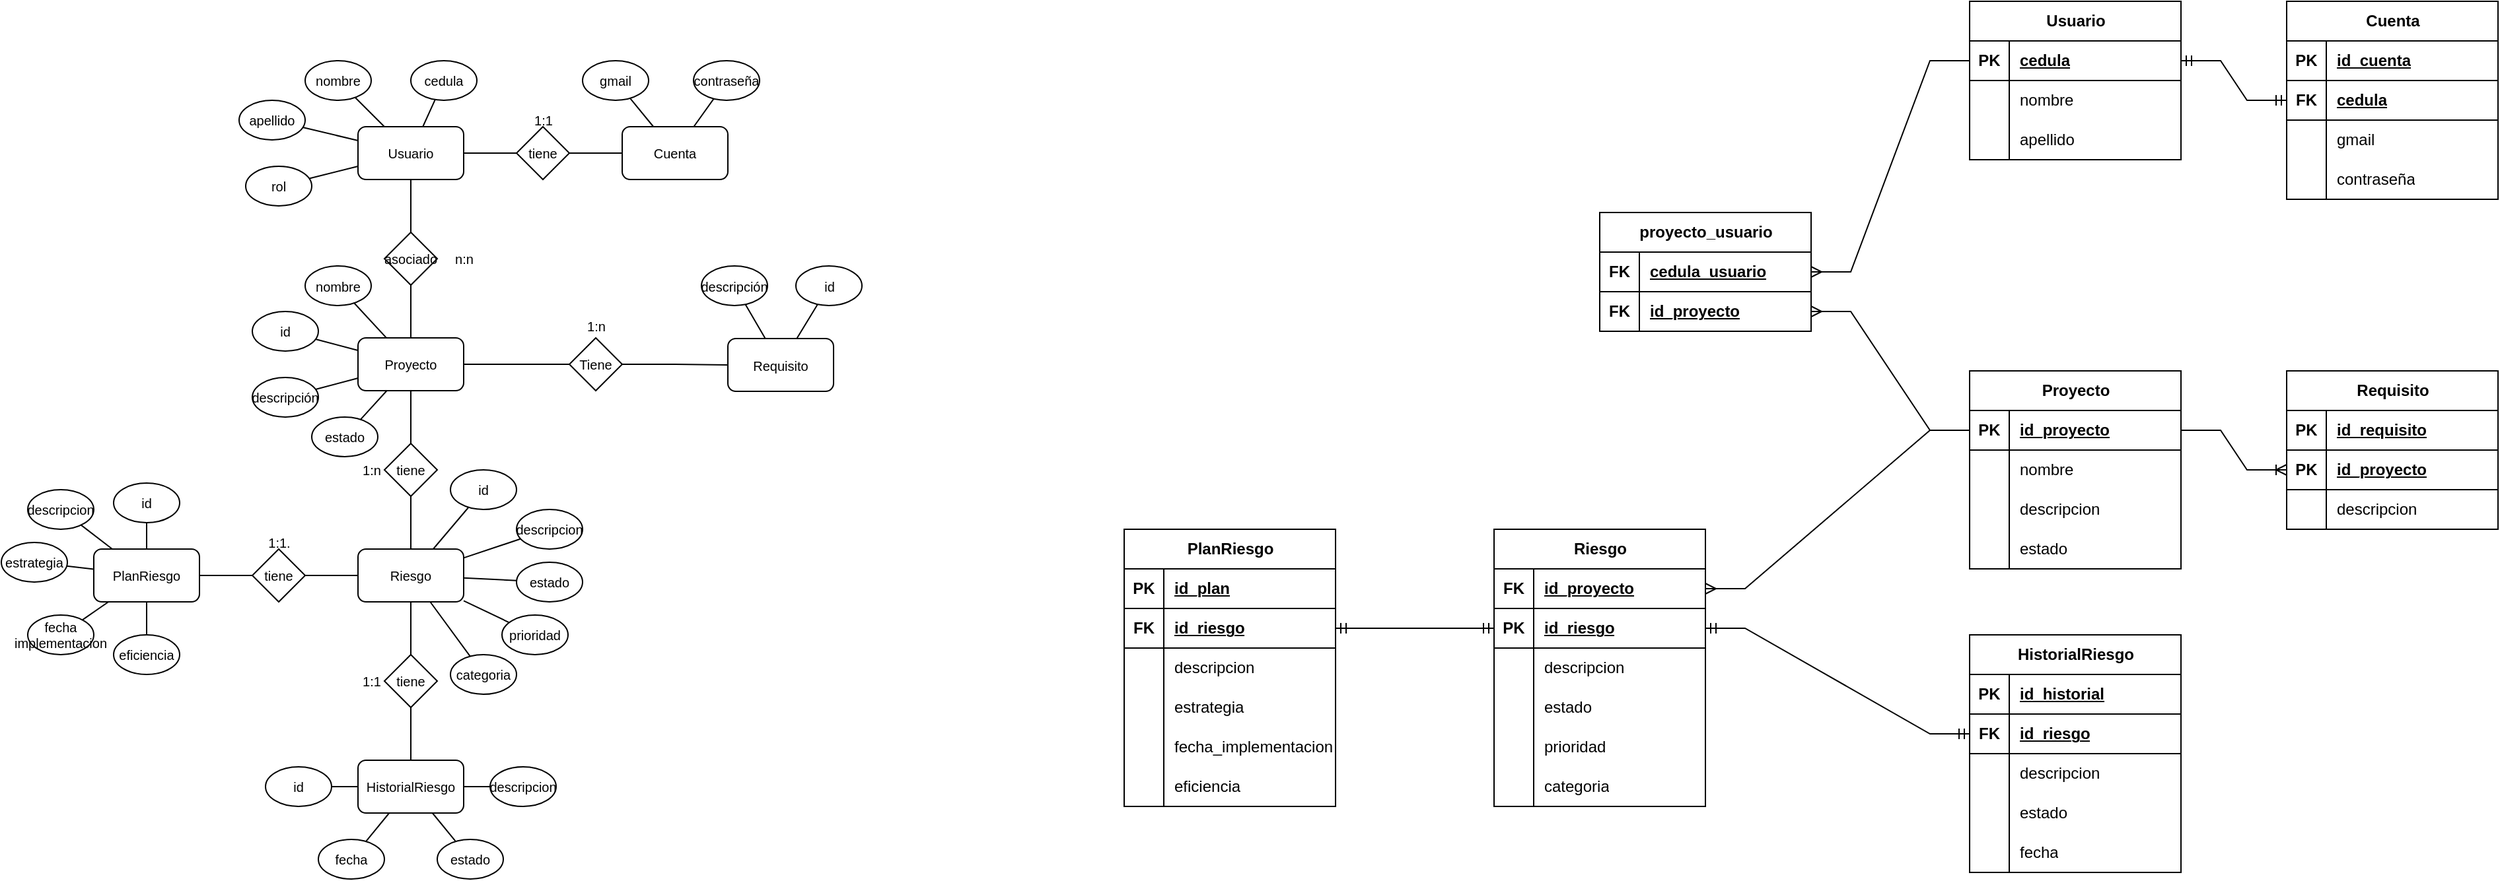 <mxfile version="27.2.0">
  <diagram name="Página-1" id="5TsEcFWZ8g4nEr2k1d9O">
    <mxGraphModel grid="1" page="1" gridSize="10" guides="1" tooltips="1" connect="1" arrows="1" fold="1" pageScale="1" pageWidth="1169" pageHeight="827" math="0" shadow="0">
      <root>
        <mxCell id="0" />
        <mxCell id="1" parent="0" />
        <mxCell id="6-Q5m6dXEcSu-ddnl3AY-17" style="edgeStyle=orthogonalEdgeStyle;rounded=0;orthogonalLoop=1;jettySize=auto;html=1;fontSize=10;endArrow=none;startFill=0;" edge="1" parent="1" source="6-Q5m6dXEcSu-ddnl3AY-1" target="6-Q5m6dXEcSu-ddnl3AY-16">
          <mxGeometry relative="1" as="geometry" />
        </mxCell>
        <mxCell id="bO-nzLQuyfonReFlk6xu-2" style="rounded=0;orthogonalLoop=1;jettySize=auto;html=1;endArrow=none;startFill=0;fontSize=10;" edge="1" parent="1" source="6-Q5m6dXEcSu-ddnl3AY-1" target="6-Q5m6dXEcSu-ddnl3AY-37">
          <mxGeometry relative="1" as="geometry" />
        </mxCell>
        <mxCell id="bO-nzLQuyfonReFlk6xu-3" style="rounded=0;orthogonalLoop=1;jettySize=auto;html=1;endArrow=none;startFill=0;fontSize=10;" edge="1" parent="1" source="6-Q5m6dXEcSu-ddnl3AY-1" target="6-Q5m6dXEcSu-ddnl3AY-39">
          <mxGeometry relative="1" as="geometry" />
        </mxCell>
        <mxCell id="bO-nzLQuyfonReFlk6xu-4" style="rounded=0;orthogonalLoop=1;jettySize=auto;html=1;endArrow=none;startFill=0;fontSize=10;" edge="1" parent="1" source="6-Q5m6dXEcSu-ddnl3AY-1" target="6-Q5m6dXEcSu-ddnl3AY-38">
          <mxGeometry relative="1" as="geometry" />
        </mxCell>
        <mxCell id="bO-nzLQuyfonReFlk6xu-5" style="rounded=0;orthogonalLoop=1;jettySize=auto;html=1;endArrow=none;startFill=0;fontSize=10;" edge="1" parent="1" source="6-Q5m6dXEcSu-ddnl3AY-1" target="6-Q5m6dXEcSu-ddnl3AY-40">
          <mxGeometry relative="1" as="geometry" />
        </mxCell>
        <mxCell id="bO-nzLQuyfonReFlk6xu-6" style="rounded=0;orthogonalLoop=1;jettySize=auto;html=1;endArrow=none;startFill=0;fontSize=10;" edge="1" parent="1" source="6-Q5m6dXEcSu-ddnl3AY-1" target="UprzVMVuc7IPOBolAGJP-108">
          <mxGeometry relative="1" as="geometry">
            <mxPoint x="400.282" y="162.753" as="targetPoint" />
          </mxGeometry>
        </mxCell>
        <mxCell id="6-Q5m6dXEcSu-ddnl3AY-1" value="Usuario" style="rounded=1;whiteSpace=wrap;html=1;fontSize=10;" vertex="1" parent="1">
          <mxGeometry x="280" y="135" width="80" height="40" as="geometry" />
        </mxCell>
        <mxCell id="6-Q5m6dXEcSu-ddnl3AY-23" value="" style="rounded=0;orthogonalLoop=1;jettySize=auto;html=1;fontSize=10;endArrow=none;startFill=0;edgeStyle=orthogonalEdgeStyle;" edge="1" parent="1" source="6-Q5m6dXEcSu-ddnl3AY-8" target="6-Q5m6dXEcSu-ddnl3AY-19">
          <mxGeometry relative="1" as="geometry" />
        </mxCell>
        <mxCell id="bO-nzLQuyfonReFlk6xu-7" style="rounded=0;orthogonalLoop=1;jettySize=auto;html=1;endArrow=none;startFill=0;fontSize=10;" edge="1" parent="1" source="6-Q5m6dXEcSu-ddnl3AY-8" target="6-Q5m6dXEcSu-ddnl3AY-42">
          <mxGeometry relative="1" as="geometry" />
        </mxCell>
        <mxCell id="bO-nzLQuyfonReFlk6xu-8" style="rounded=0;orthogonalLoop=1;jettySize=auto;html=1;endArrow=none;startFill=0;fontSize=10;" edge="1" parent="1" source="6-Q5m6dXEcSu-ddnl3AY-8" target="6-Q5m6dXEcSu-ddnl3AY-43">
          <mxGeometry relative="1" as="geometry" />
        </mxCell>
        <mxCell id="bO-nzLQuyfonReFlk6xu-9" style="rounded=0;orthogonalLoop=1;jettySize=auto;html=1;endArrow=none;startFill=0;fontSize=10;" edge="1" parent="1" source="6-Q5m6dXEcSu-ddnl3AY-8" target="6-Q5m6dXEcSu-ddnl3AY-45">
          <mxGeometry relative="1" as="geometry" />
        </mxCell>
        <mxCell id="bO-nzLQuyfonReFlk6xu-10" style="rounded=0;orthogonalLoop=1;jettySize=auto;html=1;endArrow=none;startFill=0;fontSize=10;" edge="1" parent="1" source="6-Q5m6dXEcSu-ddnl3AY-8" target="6-Q5m6dXEcSu-ddnl3AY-44">
          <mxGeometry relative="1" as="geometry" />
        </mxCell>
        <mxCell id="UprzVMVuc7IPOBolAGJP-90" style="edgeStyle=orthogonalEdgeStyle;rounded=0;orthogonalLoop=1;jettySize=auto;html=1;endArrow=none;startFill=0;fontSize=10;" edge="1" parent="1" source="6-Q5m6dXEcSu-ddnl3AY-8" target="UprzVMVuc7IPOBolAGJP-68">
          <mxGeometry relative="1" as="geometry" />
        </mxCell>
        <mxCell id="6-Q5m6dXEcSu-ddnl3AY-8" value="Proyecto" style="rounded=1;whiteSpace=wrap;html=1;fontSize=10;" vertex="1" parent="1">
          <mxGeometry x="280" y="295" width="80" height="40" as="geometry" />
        </mxCell>
        <mxCell id="MPB-fDKl9nhUMYI1UaOo-155" style="rounded=0;orthogonalLoop=1;jettySize=auto;html=1;endArrow=none;endFill=0;" edge="1" parent="1" source="6-Q5m6dXEcSu-ddnl3AY-9" target="MPB-fDKl9nhUMYI1UaOo-148">
          <mxGeometry relative="1" as="geometry" />
        </mxCell>
        <mxCell id="MPB-fDKl9nhUMYI1UaOo-156" style="rounded=0;orthogonalLoop=1;jettySize=auto;html=1;endArrow=none;endFill=0;" edge="1" parent="1" source="6-Q5m6dXEcSu-ddnl3AY-9" target="MPB-fDKl9nhUMYI1UaOo-149">
          <mxGeometry relative="1" as="geometry" />
        </mxCell>
        <mxCell id="MPB-fDKl9nhUMYI1UaOo-157" style="rounded=0;orthogonalLoop=1;jettySize=auto;html=1;endArrow=none;endFill=0;" edge="1" parent="1" source="6-Q5m6dXEcSu-ddnl3AY-9" target="MPB-fDKl9nhUMYI1UaOo-150">
          <mxGeometry relative="1" as="geometry" />
        </mxCell>
        <mxCell id="MPB-fDKl9nhUMYI1UaOo-158" style="rounded=0;orthogonalLoop=1;jettySize=auto;html=1;endArrow=none;endFill=0;" edge="1" parent="1" source="6-Q5m6dXEcSu-ddnl3AY-9" target="MPB-fDKl9nhUMYI1UaOo-152">
          <mxGeometry relative="1" as="geometry" />
        </mxCell>
        <mxCell id="MPB-fDKl9nhUMYI1UaOo-159" style="rounded=0;orthogonalLoop=1;jettySize=auto;html=1;endArrow=none;endFill=0;" edge="1" parent="1" source="6-Q5m6dXEcSu-ddnl3AY-9" target="MPB-fDKl9nhUMYI1UaOo-151">
          <mxGeometry relative="1" as="geometry" />
        </mxCell>
        <mxCell id="6-Q5m6dXEcSu-ddnl3AY-9" value="PlanRiesgo" style="rounded=1;whiteSpace=wrap;html=1;fontSize=10;" vertex="1" parent="1">
          <mxGeometry x="80" y="455" width="80" height="40" as="geometry" />
        </mxCell>
        <mxCell id="6-Q5m6dXEcSu-ddnl3AY-28" value="" style="edgeStyle=orthogonalEdgeStyle;rounded=0;orthogonalLoop=1;jettySize=auto;html=1;fontSize=10;endArrow=none;startFill=0;" edge="1" parent="1" source="6-Q5m6dXEcSu-ddnl3AY-10" target="6-Q5m6dXEcSu-ddnl3AY-27">
          <mxGeometry relative="1" as="geometry" />
        </mxCell>
        <mxCell id="6-Q5m6dXEcSu-ddnl3AY-32" value="" style="edgeStyle=orthogonalEdgeStyle;rounded=0;orthogonalLoop=1;jettySize=auto;html=1;fontSize=10;endArrow=none;startFill=0;" edge="1" parent="1" source="6-Q5m6dXEcSu-ddnl3AY-10" target="6-Q5m6dXEcSu-ddnl3AY-25">
          <mxGeometry relative="1" as="geometry" />
        </mxCell>
        <mxCell id="bO-nzLQuyfonReFlk6xu-14" style="rounded=0;orthogonalLoop=1;jettySize=auto;html=1;endArrow=none;startFill=0;fontSize=10;" edge="1" parent="1" source="6-Q5m6dXEcSu-ddnl3AY-10" target="bO-nzLQuyfonReFlk6xu-13">
          <mxGeometry relative="1" as="geometry" />
        </mxCell>
        <mxCell id="bO-nzLQuyfonReFlk6xu-15" style="rounded=0;orthogonalLoop=1;jettySize=auto;html=1;endArrow=none;startFill=0;fontSize=10;" edge="1" parent="1" source="6-Q5m6dXEcSu-ddnl3AY-10" target="bO-nzLQuyfonReFlk6xu-11">
          <mxGeometry relative="1" as="geometry" />
        </mxCell>
        <mxCell id="bO-nzLQuyfonReFlk6xu-16" style="rounded=0;orthogonalLoop=1;jettySize=auto;html=1;endArrow=none;startFill=0;fontSize=10;" edge="1" parent="1" source="6-Q5m6dXEcSu-ddnl3AY-10" target="bO-nzLQuyfonReFlk6xu-12">
          <mxGeometry relative="1" as="geometry" />
        </mxCell>
        <mxCell id="bO-nzLQuyfonReFlk6xu-32" style="rounded=0;orthogonalLoop=1;jettySize=auto;html=1;endArrow=none;startFill=0;fontSize=10;" edge="1" parent="1" source="6-Q5m6dXEcSu-ddnl3AY-10" target="bO-nzLQuyfonReFlk6xu-31">
          <mxGeometry relative="1" as="geometry" />
        </mxCell>
        <mxCell id="bO-nzLQuyfonReFlk6xu-34" style="rounded=0;orthogonalLoop=1;jettySize=auto;html=1;endArrow=none;startFill=0;fontSize=10;" edge="1" parent="1" source="6-Q5m6dXEcSu-ddnl3AY-10" target="bO-nzLQuyfonReFlk6xu-33">
          <mxGeometry relative="1" as="geometry" />
        </mxCell>
        <mxCell id="6-Q5m6dXEcSu-ddnl3AY-10" value="Riesgo" style="rounded=1;whiteSpace=wrap;html=1;fontSize=10;" vertex="1" parent="1">
          <mxGeometry x="280" y="455" width="80" height="40" as="geometry" />
        </mxCell>
        <mxCell id="bO-nzLQuyfonReFlk6xu-27" style="rounded=0;orthogonalLoop=1;jettySize=auto;html=1;endArrow=none;startFill=0;fontSize=10;" edge="1" parent="1" source="6-Q5m6dXEcSu-ddnl3AY-11" target="bO-nzLQuyfonReFlk6xu-22">
          <mxGeometry relative="1" as="geometry" />
        </mxCell>
        <mxCell id="bO-nzLQuyfonReFlk6xu-28" style="rounded=0;orthogonalLoop=1;jettySize=auto;html=1;endArrow=none;startFill=0;fontSize=10;" edge="1" parent="1" source="6-Q5m6dXEcSu-ddnl3AY-11" target="bO-nzLQuyfonReFlk6xu-23">
          <mxGeometry relative="1" as="geometry" />
        </mxCell>
        <mxCell id="bO-nzLQuyfonReFlk6xu-29" style="rounded=0;orthogonalLoop=1;jettySize=auto;html=1;endArrow=none;startFill=0;fontSize=10;" edge="1" parent="1" source="6-Q5m6dXEcSu-ddnl3AY-11" target="bO-nzLQuyfonReFlk6xu-24">
          <mxGeometry relative="1" as="geometry" />
        </mxCell>
        <mxCell id="bO-nzLQuyfonReFlk6xu-30" style="rounded=0;orthogonalLoop=1;jettySize=auto;html=1;endArrow=none;startFill=0;fontSize=10;" edge="1" parent="1" source="6-Q5m6dXEcSu-ddnl3AY-11" target="bO-nzLQuyfonReFlk6xu-25">
          <mxGeometry relative="1" as="geometry" />
        </mxCell>
        <mxCell id="6-Q5m6dXEcSu-ddnl3AY-11" value="HistorialRiesgo" style="rounded=1;whiteSpace=wrap;html=1;fontSize=10;" vertex="1" parent="1">
          <mxGeometry x="280" y="615" width="80" height="40" as="geometry" />
        </mxCell>
        <mxCell id="6-Q5m6dXEcSu-ddnl3AY-18" style="edgeStyle=orthogonalEdgeStyle;rounded=0;orthogonalLoop=1;jettySize=auto;html=1;fontSize=10;endArrow=none;startFill=0;" edge="1" parent="1" source="6-Q5m6dXEcSu-ddnl3AY-16" target="6-Q5m6dXEcSu-ddnl3AY-8">
          <mxGeometry relative="1" as="geometry" />
        </mxCell>
        <mxCell id="6-Q5m6dXEcSu-ddnl3AY-16" value="asociado" style="rhombus;whiteSpace=wrap;html=1;fontSize=10;" vertex="1" parent="1">
          <mxGeometry x="300" y="215" width="40" height="40" as="geometry" />
        </mxCell>
        <mxCell id="6-Q5m6dXEcSu-ddnl3AY-24" value="" style="rounded=0;orthogonalLoop=1;jettySize=auto;html=1;fontSize=10;endArrow=none;startFill=0;edgeStyle=orthogonalEdgeStyle;" edge="1" parent="1" source="6-Q5m6dXEcSu-ddnl3AY-19" target="6-Q5m6dXEcSu-ddnl3AY-10">
          <mxGeometry relative="1" as="geometry" />
        </mxCell>
        <mxCell id="6-Q5m6dXEcSu-ddnl3AY-19" value="tiene" style="rhombus;whiteSpace=wrap;html=1;fontSize=10;" vertex="1" parent="1">
          <mxGeometry x="300" y="375" width="40" height="40" as="geometry" />
        </mxCell>
        <mxCell id="6-Q5m6dXEcSu-ddnl3AY-33" value="" style="edgeStyle=orthogonalEdgeStyle;rounded=0;orthogonalLoop=1;jettySize=auto;html=1;fontSize=10;endArrow=none;startFill=0;" edge="1" parent="1" source="6-Q5m6dXEcSu-ddnl3AY-25" target="6-Q5m6dXEcSu-ddnl3AY-11">
          <mxGeometry relative="1" as="geometry" />
        </mxCell>
        <mxCell id="6-Q5m6dXEcSu-ddnl3AY-25" value="tiene" style="rhombus;whiteSpace=wrap;html=1;fontSize=10;" vertex="1" parent="1">
          <mxGeometry x="300" y="535" width="40" height="40" as="geometry" />
        </mxCell>
        <mxCell id="6-Q5m6dXEcSu-ddnl3AY-29" value="" style="edgeStyle=orthogonalEdgeStyle;rounded=0;orthogonalLoop=1;jettySize=auto;html=1;fontSize=10;endArrow=none;startFill=0;" edge="1" parent="1" source="6-Q5m6dXEcSu-ddnl3AY-27" target="6-Q5m6dXEcSu-ddnl3AY-9">
          <mxGeometry relative="1" as="geometry" />
        </mxCell>
        <mxCell id="6-Q5m6dXEcSu-ddnl3AY-27" value="tiene" style="rhombus;whiteSpace=wrap;html=1;fontSize=10;" vertex="1" parent="1">
          <mxGeometry x="200" y="455" width="40" height="40" as="geometry" />
        </mxCell>
        <mxCell id="6-Q5m6dXEcSu-ddnl3AY-37" value="cedula" style="ellipse;whiteSpace=wrap;html=1;fontSize=10;" vertex="1" parent="1">
          <mxGeometry x="320" y="85" width="50" height="30" as="geometry" />
        </mxCell>
        <mxCell id="6-Q5m6dXEcSu-ddnl3AY-38" value="nombre" style="ellipse;whiteSpace=wrap;html=1;fontSize=10;" vertex="1" parent="1">
          <mxGeometry x="240" y="85" width="50" height="30" as="geometry" />
        </mxCell>
        <mxCell id="6-Q5m6dXEcSu-ddnl3AY-39" value="apellido" style="ellipse;whiteSpace=wrap;html=1;fontSize=10;" vertex="1" parent="1">
          <mxGeometry x="190" y="115" width="50" height="30" as="geometry" />
        </mxCell>
        <mxCell id="6-Q5m6dXEcSu-ddnl3AY-40" value="rol" style="ellipse;whiteSpace=wrap;html=1;fontSize=10;" vertex="1" parent="1">
          <mxGeometry x="195" y="165" width="50" height="30" as="geometry" />
        </mxCell>
        <mxCell id="6-Q5m6dXEcSu-ddnl3AY-42" value="id" style="ellipse;whiteSpace=wrap;html=1;fontSize=10;" vertex="1" parent="1">
          <mxGeometry x="200" y="275" width="50" height="30" as="geometry" />
        </mxCell>
        <mxCell id="6-Q5m6dXEcSu-ddnl3AY-43" value="nombre" style="ellipse;whiteSpace=wrap;html=1;fontSize=10;" vertex="1" parent="1">
          <mxGeometry x="240" y="240.5" width="50" height="30" as="geometry" />
        </mxCell>
        <mxCell id="6-Q5m6dXEcSu-ddnl3AY-44" value="estado" style="ellipse;whiteSpace=wrap;html=1;fontSize=10;" vertex="1" parent="1">
          <mxGeometry x="245" y="355" width="50" height="30" as="geometry" />
        </mxCell>
        <mxCell id="6-Q5m6dXEcSu-ddnl3AY-45" value="descripción" style="ellipse;whiteSpace=wrap;html=1;fontSize=10;" vertex="1" parent="1">
          <mxGeometry x="200" y="325" width="50" height="30" as="geometry" />
        </mxCell>
        <mxCell id="bO-nzLQuyfonReFlk6xu-1" value="n:n" style="text;html=1;align=center;verticalAlign=middle;resizable=0;points=[];autosize=1;strokeColor=none;fillColor=none;fontSize=10;" vertex="1" parent="1">
          <mxGeometry x="340" y="220" width="40" height="30" as="geometry" />
        </mxCell>
        <mxCell id="bO-nzLQuyfonReFlk6xu-11" value="descripcion" style="ellipse;whiteSpace=wrap;html=1;fontSize=10;" vertex="1" parent="1">
          <mxGeometry x="400" y="425" width="50" height="30" as="geometry" />
        </mxCell>
        <mxCell id="bO-nzLQuyfonReFlk6xu-12" value="id" style="ellipse;whiteSpace=wrap;html=1;fontSize=10;" vertex="1" parent="1">
          <mxGeometry x="350" y="395" width="50" height="30" as="geometry" />
        </mxCell>
        <mxCell id="bO-nzLQuyfonReFlk6xu-13" value="estado" style="ellipse;whiteSpace=wrap;html=1;fontSize=10;" vertex="1" parent="1">
          <mxGeometry x="400" y="465" width="50" height="30" as="geometry" />
        </mxCell>
        <mxCell id="bO-nzLQuyfonReFlk6xu-22" value="descripcion" style="ellipse;whiteSpace=wrap;html=1;fontSize=10;" vertex="1" parent="1">
          <mxGeometry x="380" y="620" width="50" height="30" as="geometry" />
        </mxCell>
        <mxCell id="bO-nzLQuyfonReFlk6xu-23" value="id" style="ellipse;whiteSpace=wrap;html=1;fontSize=10;" vertex="1" parent="1">
          <mxGeometry x="210" y="620" width="50" height="30" as="geometry" />
        </mxCell>
        <mxCell id="bO-nzLQuyfonReFlk6xu-24" value="fecha" style="ellipse;whiteSpace=wrap;html=1;fontSize=10;" vertex="1" parent="1">
          <mxGeometry x="250" y="675" width="50" height="30" as="geometry" />
        </mxCell>
        <mxCell id="bO-nzLQuyfonReFlk6xu-25" value="estado" style="ellipse;whiteSpace=wrap;html=1;fontSize=10;" vertex="1" parent="1">
          <mxGeometry x="340" y="675" width="50" height="30" as="geometry" />
        </mxCell>
        <mxCell id="bO-nzLQuyfonReFlk6xu-31" value="prioridad" style="ellipse;whiteSpace=wrap;html=1;fontSize=10;" vertex="1" parent="1">
          <mxGeometry x="389" y="505" width="50" height="30" as="geometry" />
        </mxCell>
        <mxCell id="bO-nzLQuyfonReFlk6xu-33" value="categoria" style="ellipse;whiteSpace=wrap;html=1;fontSize=10;" vertex="1" parent="1">
          <mxGeometry x="350" y="535" width="50" height="30" as="geometry" />
        </mxCell>
        <mxCell id="UprzVMVuc7IPOBolAGJP-67" style="edgeStyle=orthogonalEdgeStyle;rounded=0;orthogonalLoop=1;jettySize=auto;html=1;exitX=1;exitY=0.5;exitDx=0;exitDy=0;endArrow=none;startFill=0;fontSize=10;" edge="1" parent="1" source="UprzVMVuc7IPOBolAGJP-68" target="UprzVMVuc7IPOBolAGJP-93">
          <mxGeometry relative="1" as="geometry">
            <mxPoint x="670" y="315" as="targetPoint" />
          </mxGeometry>
        </mxCell>
        <mxCell id="UprzVMVuc7IPOBolAGJP-68" value="Tiene" style="rhombus;whiteSpace=wrap;html=1;fontSize=10;" vertex="1" parent="1">
          <mxGeometry x="440" y="295" width="40" height="40" as="geometry" />
        </mxCell>
        <mxCell id="UprzVMVuc7IPOBolAGJP-77" value="1:n" style="text;html=1;align=center;verticalAlign=middle;resizable=0;points=[];autosize=1;strokeColor=none;fillColor=none;fontSize=10;" vertex="1" parent="1">
          <mxGeometry x="440" y="270.5" width="40" height="30" as="geometry" />
        </mxCell>
        <mxCell id="UprzVMVuc7IPOBolAGJP-91" value="descripción" style="ellipse;whiteSpace=wrap;html=1;fontSize=10;" vertex="1" parent="1">
          <mxGeometry x="540" y="240.5" width="50" height="30" as="geometry" />
        </mxCell>
        <mxCell id="UprzVMVuc7IPOBolAGJP-92" value="id" style="ellipse;whiteSpace=wrap;html=1;fontSize=10;" vertex="1" parent="1">
          <mxGeometry x="611.5" y="240.5" width="50" height="30" as="geometry" />
        </mxCell>
        <mxCell id="UprzVMVuc7IPOBolAGJP-95" value="" style="rounded=0;orthogonalLoop=1;jettySize=auto;html=1;endArrow=none;startFill=0;fontSize=10;" edge="1" parent="1" source="UprzVMVuc7IPOBolAGJP-93" target="UprzVMVuc7IPOBolAGJP-92">
          <mxGeometry relative="1" as="geometry" />
        </mxCell>
        <mxCell id="UprzVMVuc7IPOBolAGJP-97" style="rounded=0;orthogonalLoop=1;jettySize=auto;html=1;endArrow=none;startFill=0;fontSize=10;" edge="1" parent="1" source="UprzVMVuc7IPOBolAGJP-93" target="UprzVMVuc7IPOBolAGJP-91">
          <mxGeometry relative="1" as="geometry" />
        </mxCell>
        <mxCell id="UprzVMVuc7IPOBolAGJP-93" value="Requisito" style="rounded=1;whiteSpace=wrap;html=1;fontSize=10;" vertex="1" parent="1">
          <mxGeometry x="560" y="295.5" width="80" height="40" as="geometry" />
        </mxCell>
        <mxCell id="UprzVMVuc7IPOBolAGJP-107" value="Cuenta" style="rounded=1;whiteSpace=wrap;html=1;fontSize=10;" vertex="1" parent="1">
          <mxGeometry x="480" y="135" width="80" height="40" as="geometry" />
        </mxCell>
        <mxCell id="UprzVMVuc7IPOBolAGJP-108" value="tiene" style="rhombus;whiteSpace=wrap;html=1;fontSize=10;" vertex="1" parent="1">
          <mxGeometry x="400" y="135" width="40" height="40" as="geometry" />
        </mxCell>
        <mxCell id="UprzVMVuc7IPOBolAGJP-109" style="rounded=0;orthogonalLoop=1;jettySize=auto;html=1;endArrow=none;startFill=0;fontSize=10;" edge="1" parent="1" source="UprzVMVuc7IPOBolAGJP-108" target="UprzVMVuc7IPOBolAGJP-107">
          <mxGeometry relative="1" as="geometry">
            <mxPoint x="420" y="165" as="sourcePoint" />
            <mxPoint x="460" y="165" as="targetPoint" />
          </mxGeometry>
        </mxCell>
        <mxCell id="UprzVMVuc7IPOBolAGJP-111" value="gmail" style="ellipse;whiteSpace=wrap;html=1;fontSize=10;" vertex="1" parent="1">
          <mxGeometry x="450" y="85" width="50" height="30" as="geometry" />
        </mxCell>
        <mxCell id="UprzVMVuc7IPOBolAGJP-112" value="contraseña" style="ellipse;whiteSpace=wrap;html=1;fontSize=10;" vertex="1" parent="1">
          <mxGeometry x="534" y="85" width="50" height="30" as="geometry" />
        </mxCell>
        <mxCell id="UprzVMVuc7IPOBolAGJP-113" style="rounded=0;orthogonalLoop=1;jettySize=auto;html=1;endArrow=none;startFill=0;fontSize=10;" edge="1" parent="1" source="UprzVMVuc7IPOBolAGJP-111" target="UprzVMVuc7IPOBolAGJP-107">
          <mxGeometry relative="1" as="geometry">
            <mxPoint x="440" y="145" as="sourcePoint" />
            <mxPoint x="480" y="145" as="targetPoint" />
          </mxGeometry>
        </mxCell>
        <mxCell id="UprzVMVuc7IPOBolAGJP-114" style="rounded=0;orthogonalLoop=1;jettySize=auto;html=1;endArrow=none;startFill=0;fontSize=10;" edge="1" parent="1" source="UprzVMVuc7IPOBolAGJP-112" target="UprzVMVuc7IPOBolAGJP-107">
          <mxGeometry relative="1" as="geometry">
            <mxPoint x="500" y="155" as="sourcePoint" />
            <mxPoint x="518" y="177" as="targetPoint" />
          </mxGeometry>
        </mxCell>
        <mxCell id="UprzVMVuc7IPOBolAGJP-116" value="1:1" style="text;html=1;align=center;verticalAlign=middle;resizable=0;points=[];autosize=1;strokeColor=none;fillColor=none;fontSize=10;" vertex="1" parent="1">
          <mxGeometry x="400" y="115" width="40" height="30" as="geometry" />
        </mxCell>
        <mxCell id="UprzVMVuc7IPOBolAGJP-117" value="1:n" style="text;html=1;align=center;verticalAlign=middle;resizable=0;points=[];autosize=1;strokeColor=none;fillColor=none;fontSize=10;" vertex="1" parent="1">
          <mxGeometry x="270" y="380" width="40" height="30" as="geometry" />
        </mxCell>
        <mxCell id="UprzVMVuc7IPOBolAGJP-118" value="1:1." style="text;html=1;align=center;verticalAlign=middle;resizable=0;points=[];autosize=1;strokeColor=none;fillColor=none;fontSize=10;" vertex="1" parent="1">
          <mxGeometry x="200" y="435" width="40" height="30" as="geometry" />
        </mxCell>
        <mxCell id="UprzVMVuc7IPOBolAGJP-120" value="1:1" style="text;html=1;align=center;verticalAlign=middle;resizable=0;points=[];autosize=1;strokeColor=none;fillColor=none;fontSize=10;" vertex="1" parent="1">
          <mxGeometry x="270" y="540" width="40" height="30" as="geometry" />
        </mxCell>
        <mxCell id="iw_2Tvpvx7eZhHEt1MOi-2" value="Usuario" style="shape=table;startSize=30;container=1;collapsible=1;childLayout=tableLayout;fixedRows=1;rowLines=0;fontStyle=1;align=center;resizeLast=1;html=1;" vertex="1" parent="1">
          <mxGeometry x="1500" y="40" width="160" height="120" as="geometry" />
        </mxCell>
        <mxCell id="iw_2Tvpvx7eZhHEt1MOi-3" value="" style="shape=tableRow;horizontal=0;startSize=0;swimlaneHead=0;swimlaneBody=0;fillColor=none;collapsible=0;dropTarget=0;points=[[0,0.5],[1,0.5]];portConstraint=eastwest;top=0;left=0;right=0;bottom=1;" vertex="1" parent="iw_2Tvpvx7eZhHEt1MOi-2">
          <mxGeometry y="30" width="160" height="30" as="geometry" />
        </mxCell>
        <mxCell id="iw_2Tvpvx7eZhHEt1MOi-4" value="PK" style="shape=partialRectangle;connectable=0;fillColor=none;top=0;left=0;bottom=0;right=0;fontStyle=1;overflow=hidden;whiteSpace=wrap;html=1;" vertex="1" parent="iw_2Tvpvx7eZhHEt1MOi-3">
          <mxGeometry width="30" height="30" as="geometry">
            <mxRectangle width="30" height="30" as="alternateBounds" />
          </mxGeometry>
        </mxCell>
        <mxCell id="iw_2Tvpvx7eZhHEt1MOi-5" value="cedula" style="shape=partialRectangle;connectable=0;fillColor=none;top=0;left=0;bottom=0;right=0;align=left;spacingLeft=6;fontStyle=5;overflow=hidden;whiteSpace=wrap;html=1;" vertex="1" parent="iw_2Tvpvx7eZhHEt1MOi-3">
          <mxGeometry x="30" width="130" height="30" as="geometry">
            <mxRectangle width="130" height="30" as="alternateBounds" />
          </mxGeometry>
        </mxCell>
        <mxCell id="iw_2Tvpvx7eZhHEt1MOi-6" value="" style="shape=tableRow;horizontal=0;startSize=0;swimlaneHead=0;swimlaneBody=0;fillColor=none;collapsible=0;dropTarget=0;points=[[0,0.5],[1,0.5]];portConstraint=eastwest;top=0;left=0;right=0;bottom=0;" vertex="1" parent="iw_2Tvpvx7eZhHEt1MOi-2">
          <mxGeometry y="60" width="160" height="30" as="geometry" />
        </mxCell>
        <mxCell id="iw_2Tvpvx7eZhHEt1MOi-7" value="" style="shape=partialRectangle;connectable=0;fillColor=none;top=0;left=0;bottom=0;right=0;editable=1;overflow=hidden;whiteSpace=wrap;html=1;" vertex="1" parent="iw_2Tvpvx7eZhHEt1MOi-6">
          <mxGeometry width="30" height="30" as="geometry">
            <mxRectangle width="30" height="30" as="alternateBounds" />
          </mxGeometry>
        </mxCell>
        <mxCell id="iw_2Tvpvx7eZhHEt1MOi-8" value="nombre" style="shape=partialRectangle;connectable=0;fillColor=none;top=0;left=0;bottom=0;right=0;align=left;spacingLeft=6;overflow=hidden;whiteSpace=wrap;html=1;" vertex="1" parent="iw_2Tvpvx7eZhHEt1MOi-6">
          <mxGeometry x="30" width="130" height="30" as="geometry">
            <mxRectangle width="130" height="30" as="alternateBounds" />
          </mxGeometry>
        </mxCell>
        <mxCell id="iw_2Tvpvx7eZhHEt1MOi-9" value="" style="shape=tableRow;horizontal=0;startSize=0;swimlaneHead=0;swimlaneBody=0;fillColor=none;collapsible=0;dropTarget=0;points=[[0,0.5],[1,0.5]];portConstraint=eastwest;top=0;left=0;right=0;bottom=0;" vertex="1" parent="iw_2Tvpvx7eZhHEt1MOi-2">
          <mxGeometry y="90" width="160" height="30" as="geometry" />
        </mxCell>
        <mxCell id="iw_2Tvpvx7eZhHEt1MOi-10" value="" style="shape=partialRectangle;connectable=0;fillColor=none;top=0;left=0;bottom=0;right=0;editable=1;overflow=hidden;whiteSpace=wrap;html=1;" vertex="1" parent="iw_2Tvpvx7eZhHEt1MOi-9">
          <mxGeometry width="30" height="30" as="geometry">
            <mxRectangle width="30" height="30" as="alternateBounds" />
          </mxGeometry>
        </mxCell>
        <mxCell id="iw_2Tvpvx7eZhHEt1MOi-11" value="apellido" style="shape=partialRectangle;connectable=0;fillColor=none;top=0;left=0;bottom=0;right=0;align=left;spacingLeft=6;overflow=hidden;whiteSpace=wrap;html=1;" vertex="1" parent="iw_2Tvpvx7eZhHEt1MOi-9">
          <mxGeometry x="30" width="130" height="30" as="geometry">
            <mxRectangle width="130" height="30" as="alternateBounds" />
          </mxGeometry>
        </mxCell>
        <mxCell id="iw_2Tvpvx7eZhHEt1MOi-15" value="Cuenta" style="shape=table;startSize=30;container=1;collapsible=1;childLayout=tableLayout;fixedRows=1;rowLines=0;fontStyle=1;align=center;resizeLast=1;html=1;" vertex="1" parent="1">
          <mxGeometry x="1740" y="40" width="160" height="150" as="geometry" />
        </mxCell>
        <mxCell id="iw_2Tvpvx7eZhHEt1MOi-42" value="" style="shape=tableRow;horizontal=0;startSize=0;swimlaneHead=0;swimlaneBody=0;fillColor=none;collapsible=0;dropTarget=0;points=[[0,0.5],[1,0.5]];portConstraint=eastwest;top=0;left=0;right=0;bottom=1;" vertex="1" parent="iw_2Tvpvx7eZhHEt1MOi-15">
          <mxGeometry y="30" width="160" height="30" as="geometry" />
        </mxCell>
        <mxCell id="iw_2Tvpvx7eZhHEt1MOi-43" value="PK" style="shape=partialRectangle;connectable=0;fillColor=none;top=0;left=0;bottom=0;right=0;fontStyle=1;overflow=hidden;whiteSpace=wrap;html=1;" vertex="1" parent="iw_2Tvpvx7eZhHEt1MOi-42">
          <mxGeometry width="30" height="30" as="geometry">
            <mxRectangle width="30" height="30" as="alternateBounds" />
          </mxGeometry>
        </mxCell>
        <mxCell id="iw_2Tvpvx7eZhHEt1MOi-44" value="id_cuenta" style="shape=partialRectangle;connectable=0;fillColor=none;top=0;left=0;bottom=0;right=0;align=left;spacingLeft=6;fontStyle=5;overflow=hidden;whiteSpace=wrap;html=1;" vertex="1" parent="iw_2Tvpvx7eZhHEt1MOi-42">
          <mxGeometry x="30" width="130" height="30" as="geometry">
            <mxRectangle width="130" height="30" as="alternateBounds" />
          </mxGeometry>
        </mxCell>
        <mxCell id="iw_2Tvpvx7eZhHEt1MOi-16" value="" style="shape=tableRow;horizontal=0;startSize=0;swimlaneHead=0;swimlaneBody=0;fillColor=none;collapsible=0;dropTarget=0;points=[[0,0.5],[1,0.5]];portConstraint=eastwest;top=0;left=0;right=0;bottom=1;" vertex="1" parent="iw_2Tvpvx7eZhHEt1MOi-15">
          <mxGeometry y="60" width="160" height="30" as="geometry" />
        </mxCell>
        <mxCell id="iw_2Tvpvx7eZhHEt1MOi-17" value="FK" style="shape=partialRectangle;connectable=0;fillColor=none;top=0;left=0;bottom=0;right=0;fontStyle=1;overflow=hidden;whiteSpace=wrap;html=1;" vertex="1" parent="iw_2Tvpvx7eZhHEt1MOi-16">
          <mxGeometry width="30" height="30" as="geometry">
            <mxRectangle width="30" height="30" as="alternateBounds" />
          </mxGeometry>
        </mxCell>
        <mxCell id="iw_2Tvpvx7eZhHEt1MOi-18" value="cedula" style="shape=partialRectangle;connectable=0;fillColor=none;top=0;left=0;bottom=0;right=0;align=left;spacingLeft=6;fontStyle=5;overflow=hidden;whiteSpace=wrap;html=1;" vertex="1" parent="iw_2Tvpvx7eZhHEt1MOi-16">
          <mxGeometry x="30" width="130" height="30" as="geometry">
            <mxRectangle width="130" height="30" as="alternateBounds" />
          </mxGeometry>
        </mxCell>
        <mxCell id="iw_2Tvpvx7eZhHEt1MOi-19" value="" style="shape=tableRow;horizontal=0;startSize=0;swimlaneHead=0;swimlaneBody=0;fillColor=none;collapsible=0;dropTarget=0;points=[[0,0.5],[1,0.5]];portConstraint=eastwest;top=0;left=0;right=0;bottom=0;" vertex="1" parent="iw_2Tvpvx7eZhHEt1MOi-15">
          <mxGeometry y="90" width="160" height="30" as="geometry" />
        </mxCell>
        <mxCell id="iw_2Tvpvx7eZhHEt1MOi-20" value="" style="shape=partialRectangle;connectable=0;fillColor=none;top=0;left=0;bottom=0;right=0;editable=1;overflow=hidden;whiteSpace=wrap;html=1;" vertex="1" parent="iw_2Tvpvx7eZhHEt1MOi-19">
          <mxGeometry width="30" height="30" as="geometry">
            <mxRectangle width="30" height="30" as="alternateBounds" />
          </mxGeometry>
        </mxCell>
        <mxCell id="iw_2Tvpvx7eZhHEt1MOi-21" value="gmail" style="shape=partialRectangle;connectable=0;fillColor=none;top=0;left=0;bottom=0;right=0;align=left;spacingLeft=6;overflow=hidden;whiteSpace=wrap;html=1;" vertex="1" parent="iw_2Tvpvx7eZhHEt1MOi-19">
          <mxGeometry x="30" width="130" height="30" as="geometry">
            <mxRectangle width="130" height="30" as="alternateBounds" />
          </mxGeometry>
        </mxCell>
        <mxCell id="iw_2Tvpvx7eZhHEt1MOi-45" value="" style="shape=tableRow;horizontal=0;startSize=0;swimlaneHead=0;swimlaneBody=0;fillColor=none;collapsible=0;dropTarget=0;points=[[0,0.5],[1,0.5]];portConstraint=eastwest;top=0;left=0;right=0;bottom=0;" vertex="1" parent="iw_2Tvpvx7eZhHEt1MOi-15">
          <mxGeometry y="120" width="160" height="30" as="geometry" />
        </mxCell>
        <mxCell id="iw_2Tvpvx7eZhHEt1MOi-46" value="" style="shape=partialRectangle;connectable=0;fillColor=none;top=0;left=0;bottom=0;right=0;editable=1;overflow=hidden;whiteSpace=wrap;html=1;" vertex="1" parent="iw_2Tvpvx7eZhHEt1MOi-45">
          <mxGeometry width="30" height="30" as="geometry">
            <mxRectangle width="30" height="30" as="alternateBounds" />
          </mxGeometry>
        </mxCell>
        <mxCell id="iw_2Tvpvx7eZhHEt1MOi-47" value="contraseña" style="shape=partialRectangle;connectable=0;fillColor=none;top=0;left=0;bottom=0;right=0;align=left;spacingLeft=6;overflow=hidden;whiteSpace=wrap;html=1;" vertex="1" parent="iw_2Tvpvx7eZhHEt1MOi-45">
          <mxGeometry x="30" width="130" height="30" as="geometry">
            <mxRectangle width="130" height="30" as="alternateBounds" />
          </mxGeometry>
        </mxCell>
        <mxCell id="iw_2Tvpvx7eZhHEt1MOi-48" value="Proyecto" style="shape=table;startSize=30;container=1;collapsible=1;childLayout=tableLayout;fixedRows=1;rowLines=0;fontStyle=1;align=center;resizeLast=1;html=1;" vertex="1" parent="1">
          <mxGeometry x="1500" y="320" width="160" height="150" as="geometry" />
        </mxCell>
        <mxCell id="iw_2Tvpvx7eZhHEt1MOi-49" value="" style="shape=tableRow;horizontal=0;startSize=0;swimlaneHead=0;swimlaneBody=0;fillColor=none;collapsible=0;dropTarget=0;points=[[0,0.5],[1,0.5]];portConstraint=eastwest;top=0;left=0;right=0;bottom=1;" vertex="1" parent="iw_2Tvpvx7eZhHEt1MOi-48">
          <mxGeometry y="30" width="160" height="30" as="geometry" />
        </mxCell>
        <mxCell id="iw_2Tvpvx7eZhHEt1MOi-50" value="PK" style="shape=partialRectangle;connectable=0;fillColor=none;top=0;left=0;bottom=0;right=0;fontStyle=1;overflow=hidden;whiteSpace=wrap;html=1;" vertex="1" parent="iw_2Tvpvx7eZhHEt1MOi-49">
          <mxGeometry width="30" height="30" as="geometry">
            <mxRectangle width="30" height="30" as="alternateBounds" />
          </mxGeometry>
        </mxCell>
        <mxCell id="iw_2Tvpvx7eZhHEt1MOi-51" value="id_proyecto" style="shape=partialRectangle;connectable=0;fillColor=none;top=0;left=0;bottom=0;right=0;align=left;spacingLeft=6;fontStyle=5;overflow=hidden;whiteSpace=wrap;html=1;" vertex="1" parent="iw_2Tvpvx7eZhHEt1MOi-49">
          <mxGeometry x="30" width="130" height="30" as="geometry">
            <mxRectangle width="130" height="30" as="alternateBounds" />
          </mxGeometry>
        </mxCell>
        <mxCell id="iw_2Tvpvx7eZhHEt1MOi-52" value="" style="shape=tableRow;horizontal=0;startSize=0;swimlaneHead=0;swimlaneBody=0;fillColor=none;collapsible=0;dropTarget=0;points=[[0,0.5],[1,0.5]];portConstraint=eastwest;top=0;left=0;right=0;bottom=0;" vertex="1" parent="iw_2Tvpvx7eZhHEt1MOi-48">
          <mxGeometry y="60" width="160" height="30" as="geometry" />
        </mxCell>
        <mxCell id="iw_2Tvpvx7eZhHEt1MOi-53" value="" style="shape=partialRectangle;connectable=0;fillColor=none;top=0;left=0;bottom=0;right=0;editable=1;overflow=hidden;whiteSpace=wrap;html=1;" vertex="1" parent="iw_2Tvpvx7eZhHEt1MOi-52">
          <mxGeometry width="30" height="30" as="geometry">
            <mxRectangle width="30" height="30" as="alternateBounds" />
          </mxGeometry>
        </mxCell>
        <mxCell id="iw_2Tvpvx7eZhHEt1MOi-54" value="nombre" style="shape=partialRectangle;connectable=0;fillColor=none;top=0;left=0;bottom=0;right=0;align=left;spacingLeft=6;overflow=hidden;whiteSpace=wrap;html=1;" vertex="1" parent="iw_2Tvpvx7eZhHEt1MOi-52">
          <mxGeometry x="30" width="130" height="30" as="geometry">
            <mxRectangle width="130" height="30" as="alternateBounds" />
          </mxGeometry>
        </mxCell>
        <mxCell id="iw_2Tvpvx7eZhHEt1MOi-55" value="" style="shape=tableRow;horizontal=0;startSize=0;swimlaneHead=0;swimlaneBody=0;fillColor=none;collapsible=0;dropTarget=0;points=[[0,0.5],[1,0.5]];portConstraint=eastwest;top=0;left=0;right=0;bottom=0;" vertex="1" parent="iw_2Tvpvx7eZhHEt1MOi-48">
          <mxGeometry y="90" width="160" height="30" as="geometry" />
        </mxCell>
        <mxCell id="iw_2Tvpvx7eZhHEt1MOi-56" value="" style="shape=partialRectangle;connectable=0;fillColor=none;top=0;left=0;bottom=0;right=0;editable=1;overflow=hidden;whiteSpace=wrap;html=1;" vertex="1" parent="iw_2Tvpvx7eZhHEt1MOi-55">
          <mxGeometry width="30" height="30" as="geometry">
            <mxRectangle width="30" height="30" as="alternateBounds" />
          </mxGeometry>
        </mxCell>
        <mxCell id="iw_2Tvpvx7eZhHEt1MOi-57" value="descripcion" style="shape=partialRectangle;connectable=0;fillColor=none;top=0;left=0;bottom=0;right=0;align=left;spacingLeft=6;overflow=hidden;whiteSpace=wrap;html=1;" vertex="1" parent="iw_2Tvpvx7eZhHEt1MOi-55">
          <mxGeometry x="30" width="130" height="30" as="geometry">
            <mxRectangle width="130" height="30" as="alternateBounds" />
          </mxGeometry>
        </mxCell>
        <mxCell id="iw_2Tvpvx7eZhHEt1MOi-58" value="" style="shape=tableRow;horizontal=0;startSize=0;swimlaneHead=0;swimlaneBody=0;fillColor=none;collapsible=0;dropTarget=0;points=[[0,0.5],[1,0.5]];portConstraint=eastwest;top=0;left=0;right=0;bottom=0;" vertex="1" parent="iw_2Tvpvx7eZhHEt1MOi-48">
          <mxGeometry y="120" width="160" height="30" as="geometry" />
        </mxCell>
        <mxCell id="iw_2Tvpvx7eZhHEt1MOi-59" value="" style="shape=partialRectangle;connectable=0;fillColor=none;top=0;left=0;bottom=0;right=0;editable=1;overflow=hidden;whiteSpace=wrap;html=1;" vertex="1" parent="iw_2Tvpvx7eZhHEt1MOi-58">
          <mxGeometry width="30" height="30" as="geometry">
            <mxRectangle width="30" height="30" as="alternateBounds" />
          </mxGeometry>
        </mxCell>
        <mxCell id="iw_2Tvpvx7eZhHEt1MOi-60" value="estado" style="shape=partialRectangle;connectable=0;fillColor=none;top=0;left=0;bottom=0;right=0;align=left;spacingLeft=6;overflow=hidden;whiteSpace=wrap;html=1;" vertex="1" parent="iw_2Tvpvx7eZhHEt1MOi-58">
          <mxGeometry x="30" width="130" height="30" as="geometry">
            <mxRectangle width="130" height="30" as="alternateBounds" />
          </mxGeometry>
        </mxCell>
        <mxCell id="MPB-fDKl9nhUMYI1UaOo-1" value="Requisito" style="shape=table;startSize=30;container=1;collapsible=1;childLayout=tableLayout;fixedRows=1;rowLines=0;fontStyle=1;align=center;resizeLast=1;html=1;" vertex="1" parent="1">
          <mxGeometry x="1740" y="320" width="160" height="120" as="geometry" />
        </mxCell>
        <mxCell id="MPB-fDKl9nhUMYI1UaOo-15" value="" style="shape=tableRow;horizontal=0;startSize=0;swimlaneHead=0;swimlaneBody=0;fillColor=none;collapsible=0;dropTarget=0;points=[[0,0.5],[1,0.5]];portConstraint=eastwest;top=0;left=0;right=0;bottom=1;" vertex="1" parent="MPB-fDKl9nhUMYI1UaOo-1">
          <mxGeometry y="30" width="160" height="30" as="geometry" />
        </mxCell>
        <mxCell id="MPB-fDKl9nhUMYI1UaOo-16" value="PK" style="shape=partialRectangle;connectable=0;fillColor=none;top=0;left=0;bottom=0;right=0;fontStyle=1;overflow=hidden;whiteSpace=wrap;html=1;" vertex="1" parent="MPB-fDKl9nhUMYI1UaOo-15">
          <mxGeometry width="30" height="30" as="geometry">
            <mxRectangle width="30" height="30" as="alternateBounds" />
          </mxGeometry>
        </mxCell>
        <mxCell id="MPB-fDKl9nhUMYI1UaOo-17" value="id_requisito" style="shape=partialRectangle;connectable=0;fillColor=none;top=0;left=0;bottom=0;right=0;align=left;spacingLeft=6;fontStyle=5;overflow=hidden;whiteSpace=wrap;html=1;" vertex="1" parent="MPB-fDKl9nhUMYI1UaOo-15">
          <mxGeometry x="30" width="130" height="30" as="geometry">
            <mxRectangle width="130" height="30" as="alternateBounds" />
          </mxGeometry>
        </mxCell>
        <mxCell id="MPB-fDKl9nhUMYI1UaOo-2" value="" style="shape=tableRow;horizontal=0;startSize=0;swimlaneHead=0;swimlaneBody=0;fillColor=none;collapsible=0;dropTarget=0;points=[[0,0.5],[1,0.5]];portConstraint=eastwest;top=0;left=0;right=0;bottom=1;" vertex="1" parent="MPB-fDKl9nhUMYI1UaOo-1">
          <mxGeometry y="60" width="160" height="30" as="geometry" />
        </mxCell>
        <mxCell id="MPB-fDKl9nhUMYI1UaOo-3" value="PK" style="shape=partialRectangle;connectable=0;fillColor=none;top=0;left=0;bottom=0;right=0;fontStyle=1;overflow=hidden;whiteSpace=wrap;html=1;" vertex="1" parent="MPB-fDKl9nhUMYI1UaOo-2">
          <mxGeometry width="30" height="30" as="geometry">
            <mxRectangle width="30" height="30" as="alternateBounds" />
          </mxGeometry>
        </mxCell>
        <mxCell id="MPB-fDKl9nhUMYI1UaOo-4" value="id_proyecto" style="shape=partialRectangle;connectable=0;fillColor=none;top=0;left=0;bottom=0;right=0;align=left;spacingLeft=6;fontStyle=5;overflow=hidden;whiteSpace=wrap;html=1;" vertex="1" parent="MPB-fDKl9nhUMYI1UaOo-2">
          <mxGeometry x="30" width="130" height="30" as="geometry">
            <mxRectangle width="130" height="30" as="alternateBounds" />
          </mxGeometry>
        </mxCell>
        <mxCell id="MPB-fDKl9nhUMYI1UaOo-8" value="" style="shape=tableRow;horizontal=0;startSize=0;swimlaneHead=0;swimlaneBody=0;fillColor=none;collapsible=0;dropTarget=0;points=[[0,0.5],[1,0.5]];portConstraint=eastwest;top=0;left=0;right=0;bottom=0;" vertex="1" parent="MPB-fDKl9nhUMYI1UaOo-1">
          <mxGeometry y="90" width="160" height="30" as="geometry" />
        </mxCell>
        <mxCell id="MPB-fDKl9nhUMYI1UaOo-9" value="" style="shape=partialRectangle;connectable=0;fillColor=none;top=0;left=0;bottom=0;right=0;editable=1;overflow=hidden;whiteSpace=wrap;html=1;" vertex="1" parent="MPB-fDKl9nhUMYI1UaOo-8">
          <mxGeometry width="30" height="30" as="geometry">
            <mxRectangle width="30" height="30" as="alternateBounds" />
          </mxGeometry>
        </mxCell>
        <mxCell id="MPB-fDKl9nhUMYI1UaOo-10" value="descripcion" style="shape=partialRectangle;connectable=0;fillColor=none;top=0;left=0;bottom=0;right=0;align=left;spacingLeft=6;overflow=hidden;whiteSpace=wrap;html=1;" vertex="1" parent="MPB-fDKl9nhUMYI1UaOo-8">
          <mxGeometry x="30" width="130" height="30" as="geometry">
            <mxRectangle width="130" height="30" as="alternateBounds" />
          </mxGeometry>
        </mxCell>
        <mxCell id="MPB-fDKl9nhUMYI1UaOo-27" value="Riesgo" style="shape=table;startSize=30;container=1;collapsible=1;childLayout=tableLayout;fixedRows=1;rowLines=0;fontStyle=1;align=center;resizeLast=1;html=1;" vertex="1" parent="1">
          <mxGeometry x="1140" y="440" width="160" height="210" as="geometry" />
        </mxCell>
        <mxCell id="MPB-fDKl9nhUMYI1UaOo-47" value="" style="shape=tableRow;horizontal=0;startSize=0;swimlaneHead=0;swimlaneBody=0;fillColor=none;collapsible=0;dropTarget=0;points=[[0,0.5],[1,0.5]];portConstraint=eastwest;top=0;left=0;right=0;bottom=1;" vertex="1" parent="MPB-fDKl9nhUMYI1UaOo-27">
          <mxGeometry y="30" width="160" height="30" as="geometry" />
        </mxCell>
        <mxCell id="MPB-fDKl9nhUMYI1UaOo-48" value="FK" style="shape=partialRectangle;connectable=0;fillColor=none;top=0;left=0;bottom=0;right=0;fontStyle=1;overflow=hidden;whiteSpace=wrap;html=1;" vertex="1" parent="MPB-fDKl9nhUMYI1UaOo-47">
          <mxGeometry width="30" height="30" as="geometry">
            <mxRectangle width="30" height="30" as="alternateBounds" />
          </mxGeometry>
        </mxCell>
        <mxCell id="MPB-fDKl9nhUMYI1UaOo-49" value="id_proyecto" style="shape=partialRectangle;connectable=0;fillColor=none;top=0;left=0;bottom=0;right=0;align=left;spacingLeft=6;fontStyle=5;overflow=hidden;whiteSpace=wrap;html=1;" vertex="1" parent="MPB-fDKl9nhUMYI1UaOo-47">
          <mxGeometry x="30" width="130" height="30" as="geometry">
            <mxRectangle width="130" height="30" as="alternateBounds" />
          </mxGeometry>
        </mxCell>
        <mxCell id="MPB-fDKl9nhUMYI1UaOo-44" value="" style="shape=tableRow;horizontal=0;startSize=0;swimlaneHead=0;swimlaneBody=0;fillColor=none;collapsible=0;dropTarget=0;points=[[0,0.5],[1,0.5]];portConstraint=eastwest;top=0;left=0;right=0;bottom=1;" vertex="1" parent="MPB-fDKl9nhUMYI1UaOo-27">
          <mxGeometry y="60" width="160" height="30" as="geometry" />
        </mxCell>
        <mxCell id="MPB-fDKl9nhUMYI1UaOo-45" value="PK" style="shape=partialRectangle;connectable=0;fillColor=none;top=0;left=0;bottom=0;right=0;fontStyle=1;overflow=hidden;whiteSpace=wrap;html=1;" vertex="1" parent="MPB-fDKl9nhUMYI1UaOo-44">
          <mxGeometry width="30" height="30" as="geometry">
            <mxRectangle width="30" height="30" as="alternateBounds" />
          </mxGeometry>
        </mxCell>
        <mxCell id="MPB-fDKl9nhUMYI1UaOo-46" value="id_riesgo" style="shape=partialRectangle;connectable=0;fillColor=none;top=0;left=0;bottom=0;right=0;align=left;spacingLeft=6;fontStyle=5;overflow=hidden;whiteSpace=wrap;html=1;" vertex="1" parent="MPB-fDKl9nhUMYI1UaOo-44">
          <mxGeometry x="30" width="130" height="30" as="geometry">
            <mxRectangle width="130" height="30" as="alternateBounds" />
          </mxGeometry>
        </mxCell>
        <mxCell id="MPB-fDKl9nhUMYI1UaOo-34" value="" style="shape=tableRow;horizontal=0;startSize=0;swimlaneHead=0;swimlaneBody=0;fillColor=none;collapsible=0;dropTarget=0;points=[[0,0.5],[1,0.5]];portConstraint=eastwest;top=0;left=0;right=0;bottom=0;" vertex="1" parent="MPB-fDKl9nhUMYI1UaOo-27">
          <mxGeometry y="90" width="160" height="30" as="geometry" />
        </mxCell>
        <mxCell id="MPB-fDKl9nhUMYI1UaOo-35" value="" style="shape=partialRectangle;connectable=0;fillColor=none;top=0;left=0;bottom=0;right=0;editable=1;overflow=hidden;whiteSpace=wrap;html=1;" vertex="1" parent="MPB-fDKl9nhUMYI1UaOo-34">
          <mxGeometry width="30" height="30" as="geometry">
            <mxRectangle width="30" height="30" as="alternateBounds" />
          </mxGeometry>
        </mxCell>
        <mxCell id="MPB-fDKl9nhUMYI1UaOo-36" value="descripcion" style="shape=partialRectangle;connectable=0;fillColor=none;top=0;left=0;bottom=0;right=0;align=left;spacingLeft=6;overflow=hidden;whiteSpace=wrap;html=1;" vertex="1" parent="MPB-fDKl9nhUMYI1UaOo-34">
          <mxGeometry x="30" width="130" height="30" as="geometry">
            <mxRectangle width="130" height="30" as="alternateBounds" />
          </mxGeometry>
        </mxCell>
        <mxCell id="MPB-fDKl9nhUMYI1UaOo-37" value="" style="shape=tableRow;horizontal=0;startSize=0;swimlaneHead=0;swimlaneBody=0;fillColor=none;collapsible=0;dropTarget=0;points=[[0,0.5],[1,0.5]];portConstraint=eastwest;top=0;left=0;right=0;bottom=0;" vertex="1" parent="MPB-fDKl9nhUMYI1UaOo-27">
          <mxGeometry y="120" width="160" height="30" as="geometry" />
        </mxCell>
        <mxCell id="MPB-fDKl9nhUMYI1UaOo-38" value="" style="shape=partialRectangle;connectable=0;fillColor=none;top=0;left=0;bottom=0;right=0;editable=1;overflow=hidden;whiteSpace=wrap;html=1;" vertex="1" parent="MPB-fDKl9nhUMYI1UaOo-37">
          <mxGeometry width="30" height="30" as="geometry">
            <mxRectangle width="30" height="30" as="alternateBounds" />
          </mxGeometry>
        </mxCell>
        <mxCell id="MPB-fDKl9nhUMYI1UaOo-39" value="estado" style="shape=partialRectangle;connectable=0;fillColor=none;top=0;left=0;bottom=0;right=0;align=left;spacingLeft=6;overflow=hidden;whiteSpace=wrap;html=1;" vertex="1" parent="MPB-fDKl9nhUMYI1UaOo-37">
          <mxGeometry x="30" width="130" height="30" as="geometry">
            <mxRectangle width="130" height="30" as="alternateBounds" />
          </mxGeometry>
        </mxCell>
        <mxCell id="MPB-fDKl9nhUMYI1UaOo-56" value="" style="shape=tableRow;horizontal=0;startSize=0;swimlaneHead=0;swimlaneBody=0;fillColor=none;collapsible=0;dropTarget=0;points=[[0,0.5],[1,0.5]];portConstraint=eastwest;top=0;left=0;right=0;bottom=0;" vertex="1" parent="MPB-fDKl9nhUMYI1UaOo-27">
          <mxGeometry y="150" width="160" height="30" as="geometry" />
        </mxCell>
        <mxCell id="MPB-fDKl9nhUMYI1UaOo-57" value="" style="shape=partialRectangle;connectable=0;fillColor=none;top=0;left=0;bottom=0;right=0;editable=1;overflow=hidden;whiteSpace=wrap;html=1;" vertex="1" parent="MPB-fDKl9nhUMYI1UaOo-56">
          <mxGeometry width="30" height="30" as="geometry">
            <mxRectangle width="30" height="30" as="alternateBounds" />
          </mxGeometry>
        </mxCell>
        <mxCell id="MPB-fDKl9nhUMYI1UaOo-58" value="prioridad" style="shape=partialRectangle;connectable=0;fillColor=none;top=0;left=0;bottom=0;right=0;align=left;spacingLeft=6;overflow=hidden;whiteSpace=wrap;html=1;" vertex="1" parent="MPB-fDKl9nhUMYI1UaOo-56">
          <mxGeometry x="30" width="130" height="30" as="geometry">
            <mxRectangle width="130" height="30" as="alternateBounds" />
          </mxGeometry>
        </mxCell>
        <mxCell id="MPB-fDKl9nhUMYI1UaOo-40" value="" style="shape=tableRow;horizontal=0;startSize=0;swimlaneHead=0;swimlaneBody=0;fillColor=none;collapsible=0;dropTarget=0;points=[[0,0.5],[1,0.5]];portConstraint=eastwest;top=0;left=0;right=0;bottom=0;" vertex="1" parent="MPB-fDKl9nhUMYI1UaOo-27">
          <mxGeometry y="180" width="160" height="30" as="geometry" />
        </mxCell>
        <mxCell id="MPB-fDKl9nhUMYI1UaOo-41" value="" style="shape=partialRectangle;connectable=0;fillColor=none;top=0;left=0;bottom=0;right=0;editable=1;overflow=hidden;whiteSpace=wrap;html=1;" vertex="1" parent="MPB-fDKl9nhUMYI1UaOo-40">
          <mxGeometry width="30" height="30" as="geometry">
            <mxRectangle width="30" height="30" as="alternateBounds" />
          </mxGeometry>
        </mxCell>
        <mxCell id="MPB-fDKl9nhUMYI1UaOo-42" value="categoria" style="shape=partialRectangle;connectable=0;fillColor=none;top=0;left=0;bottom=0;right=0;align=left;spacingLeft=6;overflow=hidden;whiteSpace=wrap;html=1;" vertex="1" parent="MPB-fDKl9nhUMYI1UaOo-40">
          <mxGeometry x="30" width="130" height="30" as="geometry">
            <mxRectangle width="130" height="30" as="alternateBounds" />
          </mxGeometry>
        </mxCell>
        <mxCell id="JSFlRtAhS6TofPz4Yzor-1" value="" style="edgeStyle=entityRelationEdgeStyle;fontSize=12;html=1;endArrow=ERmandOne;startArrow=ERmandOne;rounded=0;" edge="1" parent="1" source="iw_2Tvpvx7eZhHEt1MOi-3" target="iw_2Tvpvx7eZhHEt1MOi-16">
          <mxGeometry width="100" height="100" relative="1" as="geometry">
            <mxPoint x="1330" y="70" as="sourcePoint" />
            <mxPoint x="1460" y="27" as="targetPoint" />
          </mxGeometry>
        </mxCell>
        <mxCell id="MPB-fDKl9nhUMYI1UaOo-72" value="proyecto_usuario" style="shape=table;startSize=30;container=1;collapsible=1;childLayout=tableLayout;fixedRows=1;rowLines=0;fontStyle=1;align=center;resizeLast=1;html=1;" vertex="1" parent="1">
          <mxGeometry x="1220" y="200" width="160" height="90" as="geometry" />
        </mxCell>
        <mxCell id="MPB-fDKl9nhUMYI1UaOo-73" value="" style="shape=tableRow;horizontal=0;startSize=0;swimlaneHead=0;swimlaneBody=0;fillColor=none;collapsible=0;dropTarget=0;points=[[0,0.5],[1,0.5]];portConstraint=eastwest;top=0;left=0;right=0;bottom=1;" vertex="1" parent="MPB-fDKl9nhUMYI1UaOo-72">
          <mxGeometry y="30" width="160" height="30" as="geometry" />
        </mxCell>
        <mxCell id="MPB-fDKl9nhUMYI1UaOo-74" value="FK" style="shape=partialRectangle;connectable=0;fillColor=none;top=0;left=0;bottom=0;right=0;fontStyle=1;overflow=hidden;whiteSpace=wrap;html=1;" vertex="1" parent="MPB-fDKl9nhUMYI1UaOo-73">
          <mxGeometry width="30" height="30" as="geometry">
            <mxRectangle width="30" height="30" as="alternateBounds" />
          </mxGeometry>
        </mxCell>
        <mxCell id="MPB-fDKl9nhUMYI1UaOo-75" value="cedula_usuario" style="shape=partialRectangle;connectable=0;fillColor=none;top=0;left=0;bottom=0;right=0;align=left;spacingLeft=6;fontStyle=5;overflow=hidden;whiteSpace=wrap;html=1;" vertex="1" parent="MPB-fDKl9nhUMYI1UaOo-73">
          <mxGeometry x="30" width="130" height="30" as="geometry">
            <mxRectangle width="130" height="30" as="alternateBounds" />
          </mxGeometry>
        </mxCell>
        <mxCell id="MPB-fDKl9nhUMYI1UaOo-86" value="" style="shape=tableRow;horizontal=0;startSize=0;swimlaneHead=0;swimlaneBody=0;fillColor=none;collapsible=0;dropTarget=0;points=[[0,0.5],[1,0.5]];portConstraint=eastwest;top=0;left=0;right=0;bottom=1;" vertex="1" parent="MPB-fDKl9nhUMYI1UaOo-72">
          <mxGeometry y="60" width="160" height="30" as="geometry" />
        </mxCell>
        <mxCell id="MPB-fDKl9nhUMYI1UaOo-87" value="FK" style="shape=partialRectangle;connectable=0;fillColor=none;top=0;left=0;bottom=0;right=0;fontStyle=1;overflow=hidden;whiteSpace=wrap;html=1;" vertex="1" parent="MPB-fDKl9nhUMYI1UaOo-86">
          <mxGeometry width="30" height="30" as="geometry">
            <mxRectangle width="30" height="30" as="alternateBounds" />
          </mxGeometry>
        </mxCell>
        <mxCell id="MPB-fDKl9nhUMYI1UaOo-88" value="id_proyecto" style="shape=partialRectangle;connectable=0;fillColor=none;top=0;left=0;bottom=0;right=0;align=left;spacingLeft=6;fontStyle=5;overflow=hidden;whiteSpace=wrap;html=1;" vertex="1" parent="MPB-fDKl9nhUMYI1UaOo-86">
          <mxGeometry x="30" width="130" height="30" as="geometry">
            <mxRectangle width="130" height="30" as="alternateBounds" />
          </mxGeometry>
        </mxCell>
        <mxCell id="MPB-fDKl9nhUMYI1UaOo-101" value="" style="edgeStyle=entityRelationEdgeStyle;fontSize=12;html=1;endArrow=ERmany;rounded=0;" edge="1" parent="1" source="iw_2Tvpvx7eZhHEt1MOi-3" target="MPB-fDKl9nhUMYI1UaOo-73">
          <mxGeometry width="100" height="100" relative="1" as="geometry">
            <mxPoint x="1360" y="280" as="sourcePoint" />
            <mxPoint x="1447" y="339" as="targetPoint" />
            <Array as="points">
              <mxPoint x="1100" y="120" />
              <mxPoint x="1100" y="120" />
            </Array>
          </mxGeometry>
        </mxCell>
        <mxCell id="MPB-fDKl9nhUMYI1UaOo-102" value="" style="edgeStyle=entityRelationEdgeStyle;fontSize=12;html=1;endArrow=ERmany;rounded=0;" edge="1" parent="1" source="iw_2Tvpvx7eZhHEt1MOi-49" target="MPB-fDKl9nhUMYI1UaOo-47">
          <mxGeometry width="100" height="100" relative="1" as="geometry">
            <mxPoint x="1350" y="290" as="sourcePoint" />
            <mxPoint x="1437" y="349" as="targetPoint" />
          </mxGeometry>
        </mxCell>
        <mxCell id="MPB-fDKl9nhUMYI1UaOo-103" value="HistorialRiesgo" style="shape=table;startSize=30;container=1;collapsible=1;childLayout=tableLayout;fixedRows=1;rowLines=0;fontStyle=1;align=center;resizeLast=1;html=1;" vertex="1" parent="1">
          <mxGeometry x="1500" y="520" width="160" height="180" as="geometry" />
        </mxCell>
        <mxCell id="MPB-fDKl9nhUMYI1UaOo-104" value="" style="shape=tableRow;horizontal=0;startSize=0;swimlaneHead=0;swimlaneBody=0;fillColor=none;collapsible=0;dropTarget=0;points=[[0,0.5],[1,0.5]];portConstraint=eastwest;top=0;left=0;right=0;bottom=1;" vertex="1" parent="MPB-fDKl9nhUMYI1UaOo-103">
          <mxGeometry y="30" width="160" height="30" as="geometry" />
        </mxCell>
        <mxCell id="MPB-fDKl9nhUMYI1UaOo-105" value="PK" style="shape=partialRectangle;connectable=0;fillColor=none;top=0;left=0;bottom=0;right=0;fontStyle=1;overflow=hidden;whiteSpace=wrap;html=1;" vertex="1" parent="MPB-fDKl9nhUMYI1UaOo-104">
          <mxGeometry width="30" height="30" as="geometry">
            <mxRectangle width="30" height="30" as="alternateBounds" />
          </mxGeometry>
        </mxCell>
        <mxCell id="MPB-fDKl9nhUMYI1UaOo-106" value="id_historial" style="shape=partialRectangle;connectable=0;fillColor=none;top=0;left=0;bottom=0;right=0;align=left;spacingLeft=6;fontStyle=5;overflow=hidden;whiteSpace=wrap;html=1;" vertex="1" parent="MPB-fDKl9nhUMYI1UaOo-104">
          <mxGeometry x="30" width="130" height="30" as="geometry">
            <mxRectangle width="130" height="30" as="alternateBounds" />
          </mxGeometry>
        </mxCell>
        <mxCell id="MPB-fDKl9nhUMYI1UaOo-107" value="" style="shape=tableRow;horizontal=0;startSize=0;swimlaneHead=0;swimlaneBody=0;fillColor=none;collapsible=0;dropTarget=0;points=[[0,0.5],[1,0.5]];portConstraint=eastwest;top=0;left=0;right=0;bottom=1;" vertex="1" parent="MPB-fDKl9nhUMYI1UaOo-103">
          <mxGeometry y="60" width="160" height="30" as="geometry" />
        </mxCell>
        <mxCell id="MPB-fDKl9nhUMYI1UaOo-108" value="FK" style="shape=partialRectangle;connectable=0;fillColor=none;top=0;left=0;bottom=0;right=0;fontStyle=1;overflow=hidden;whiteSpace=wrap;html=1;" vertex="1" parent="MPB-fDKl9nhUMYI1UaOo-107">
          <mxGeometry width="30" height="30" as="geometry">
            <mxRectangle width="30" height="30" as="alternateBounds" />
          </mxGeometry>
        </mxCell>
        <mxCell id="MPB-fDKl9nhUMYI1UaOo-109" value="id_riesgo" style="shape=partialRectangle;connectable=0;fillColor=none;top=0;left=0;bottom=0;right=0;align=left;spacingLeft=6;fontStyle=5;overflow=hidden;whiteSpace=wrap;html=1;" vertex="1" parent="MPB-fDKl9nhUMYI1UaOo-107">
          <mxGeometry x="30" width="130" height="30" as="geometry">
            <mxRectangle width="130" height="30" as="alternateBounds" />
          </mxGeometry>
        </mxCell>
        <mxCell id="MPB-fDKl9nhUMYI1UaOo-110" value="" style="shape=tableRow;horizontal=0;startSize=0;swimlaneHead=0;swimlaneBody=0;fillColor=none;collapsible=0;dropTarget=0;points=[[0,0.5],[1,0.5]];portConstraint=eastwest;top=0;left=0;right=0;bottom=0;" vertex="1" parent="MPB-fDKl9nhUMYI1UaOo-103">
          <mxGeometry y="90" width="160" height="30" as="geometry" />
        </mxCell>
        <mxCell id="MPB-fDKl9nhUMYI1UaOo-111" value="" style="shape=partialRectangle;connectable=0;fillColor=none;top=0;left=0;bottom=0;right=0;editable=1;overflow=hidden;whiteSpace=wrap;html=1;" vertex="1" parent="MPB-fDKl9nhUMYI1UaOo-110">
          <mxGeometry width="30" height="30" as="geometry">
            <mxRectangle width="30" height="30" as="alternateBounds" />
          </mxGeometry>
        </mxCell>
        <mxCell id="MPB-fDKl9nhUMYI1UaOo-112" value="descripcion" style="shape=partialRectangle;connectable=0;fillColor=none;top=0;left=0;bottom=0;right=0;align=left;spacingLeft=6;overflow=hidden;whiteSpace=wrap;html=1;" vertex="1" parent="MPB-fDKl9nhUMYI1UaOo-110">
          <mxGeometry x="30" width="130" height="30" as="geometry">
            <mxRectangle width="130" height="30" as="alternateBounds" />
          </mxGeometry>
        </mxCell>
        <mxCell id="MPB-fDKl9nhUMYI1UaOo-113" value="" style="shape=tableRow;horizontal=0;startSize=0;swimlaneHead=0;swimlaneBody=0;fillColor=none;collapsible=0;dropTarget=0;points=[[0,0.5],[1,0.5]];portConstraint=eastwest;top=0;left=0;right=0;bottom=0;" vertex="1" parent="MPB-fDKl9nhUMYI1UaOo-103">
          <mxGeometry y="120" width="160" height="30" as="geometry" />
        </mxCell>
        <mxCell id="MPB-fDKl9nhUMYI1UaOo-114" value="" style="shape=partialRectangle;connectable=0;fillColor=none;top=0;left=0;bottom=0;right=0;editable=1;overflow=hidden;whiteSpace=wrap;html=1;" vertex="1" parent="MPB-fDKl9nhUMYI1UaOo-113">
          <mxGeometry width="30" height="30" as="geometry">
            <mxRectangle width="30" height="30" as="alternateBounds" />
          </mxGeometry>
        </mxCell>
        <mxCell id="MPB-fDKl9nhUMYI1UaOo-115" value="estado" style="shape=partialRectangle;connectable=0;fillColor=none;top=0;left=0;bottom=0;right=0;align=left;spacingLeft=6;overflow=hidden;whiteSpace=wrap;html=1;" vertex="1" parent="MPB-fDKl9nhUMYI1UaOo-113">
          <mxGeometry x="30" width="130" height="30" as="geometry">
            <mxRectangle width="130" height="30" as="alternateBounds" />
          </mxGeometry>
        </mxCell>
        <mxCell id="MPB-fDKl9nhUMYI1UaOo-116" value="" style="shape=tableRow;horizontal=0;startSize=0;swimlaneHead=0;swimlaneBody=0;fillColor=none;collapsible=0;dropTarget=0;points=[[0,0.5],[1,0.5]];portConstraint=eastwest;top=0;left=0;right=0;bottom=0;" vertex="1" parent="MPB-fDKl9nhUMYI1UaOo-103">
          <mxGeometry y="150" width="160" height="30" as="geometry" />
        </mxCell>
        <mxCell id="MPB-fDKl9nhUMYI1UaOo-117" value="" style="shape=partialRectangle;connectable=0;fillColor=none;top=0;left=0;bottom=0;right=0;editable=1;overflow=hidden;whiteSpace=wrap;html=1;" vertex="1" parent="MPB-fDKl9nhUMYI1UaOo-116">
          <mxGeometry width="30" height="30" as="geometry">
            <mxRectangle width="30" height="30" as="alternateBounds" />
          </mxGeometry>
        </mxCell>
        <mxCell id="MPB-fDKl9nhUMYI1UaOo-118" value="fecha" style="shape=partialRectangle;connectable=0;fillColor=none;top=0;left=0;bottom=0;right=0;align=left;spacingLeft=6;overflow=hidden;whiteSpace=wrap;html=1;" vertex="1" parent="MPB-fDKl9nhUMYI1UaOo-116">
          <mxGeometry x="30" width="130" height="30" as="geometry">
            <mxRectangle width="130" height="30" as="alternateBounds" />
          </mxGeometry>
        </mxCell>
        <mxCell id="MPB-fDKl9nhUMYI1UaOo-123" value="PlanRiesgo" style="shape=table;startSize=30;container=1;collapsible=1;childLayout=tableLayout;fixedRows=1;rowLines=0;fontStyle=1;align=center;resizeLast=1;html=1;" vertex="1" parent="1">
          <mxGeometry x="860" y="440" width="160" height="210" as="geometry" />
        </mxCell>
        <mxCell id="MPB-fDKl9nhUMYI1UaOo-124" value="" style="shape=tableRow;horizontal=0;startSize=0;swimlaneHead=0;swimlaneBody=0;fillColor=none;collapsible=0;dropTarget=0;points=[[0,0.5],[1,0.5]];portConstraint=eastwest;top=0;left=0;right=0;bottom=1;" vertex="1" parent="MPB-fDKl9nhUMYI1UaOo-123">
          <mxGeometry y="30" width="160" height="30" as="geometry" />
        </mxCell>
        <mxCell id="MPB-fDKl9nhUMYI1UaOo-125" value="PK" style="shape=partialRectangle;connectable=0;fillColor=none;top=0;left=0;bottom=0;right=0;fontStyle=1;overflow=hidden;whiteSpace=wrap;html=1;" vertex="1" parent="MPB-fDKl9nhUMYI1UaOo-124">
          <mxGeometry width="30" height="30" as="geometry">
            <mxRectangle width="30" height="30" as="alternateBounds" />
          </mxGeometry>
        </mxCell>
        <mxCell id="MPB-fDKl9nhUMYI1UaOo-126" value="id_plan" style="shape=partialRectangle;connectable=0;fillColor=none;top=0;left=0;bottom=0;right=0;align=left;spacingLeft=6;fontStyle=5;overflow=hidden;whiteSpace=wrap;html=1;" vertex="1" parent="MPB-fDKl9nhUMYI1UaOo-124">
          <mxGeometry x="30" width="130" height="30" as="geometry">
            <mxRectangle width="130" height="30" as="alternateBounds" />
          </mxGeometry>
        </mxCell>
        <mxCell id="MPB-fDKl9nhUMYI1UaOo-127" value="" style="shape=tableRow;horizontal=0;startSize=0;swimlaneHead=0;swimlaneBody=0;fillColor=none;collapsible=0;dropTarget=0;points=[[0,0.5],[1,0.5]];portConstraint=eastwest;top=0;left=0;right=0;bottom=1;" vertex="1" parent="MPB-fDKl9nhUMYI1UaOo-123">
          <mxGeometry y="60" width="160" height="30" as="geometry" />
        </mxCell>
        <mxCell id="MPB-fDKl9nhUMYI1UaOo-128" value="FK" style="shape=partialRectangle;connectable=0;fillColor=none;top=0;left=0;bottom=0;right=0;fontStyle=1;overflow=hidden;whiteSpace=wrap;html=1;" vertex="1" parent="MPB-fDKl9nhUMYI1UaOo-127">
          <mxGeometry width="30" height="30" as="geometry">
            <mxRectangle width="30" height="30" as="alternateBounds" />
          </mxGeometry>
        </mxCell>
        <mxCell id="MPB-fDKl9nhUMYI1UaOo-129" value="id_riesgo" style="shape=partialRectangle;connectable=0;fillColor=none;top=0;left=0;bottom=0;right=0;align=left;spacingLeft=6;fontStyle=5;overflow=hidden;whiteSpace=wrap;html=1;" vertex="1" parent="MPB-fDKl9nhUMYI1UaOo-127">
          <mxGeometry x="30" width="130" height="30" as="geometry">
            <mxRectangle width="130" height="30" as="alternateBounds" />
          </mxGeometry>
        </mxCell>
        <mxCell id="MPB-fDKl9nhUMYI1UaOo-130" value="" style="shape=tableRow;horizontal=0;startSize=0;swimlaneHead=0;swimlaneBody=0;fillColor=none;collapsible=0;dropTarget=0;points=[[0,0.5],[1,0.5]];portConstraint=eastwest;top=0;left=0;right=0;bottom=0;" vertex="1" parent="MPB-fDKl9nhUMYI1UaOo-123">
          <mxGeometry y="90" width="160" height="30" as="geometry" />
        </mxCell>
        <mxCell id="MPB-fDKl9nhUMYI1UaOo-131" value="" style="shape=partialRectangle;connectable=0;fillColor=none;top=0;left=0;bottom=0;right=0;editable=1;overflow=hidden;whiteSpace=wrap;html=1;" vertex="1" parent="MPB-fDKl9nhUMYI1UaOo-130">
          <mxGeometry width="30" height="30" as="geometry">
            <mxRectangle width="30" height="30" as="alternateBounds" />
          </mxGeometry>
        </mxCell>
        <mxCell id="MPB-fDKl9nhUMYI1UaOo-132" value="descripcion" style="shape=partialRectangle;connectable=0;fillColor=none;top=0;left=0;bottom=0;right=0;align=left;spacingLeft=6;overflow=hidden;whiteSpace=wrap;html=1;" vertex="1" parent="MPB-fDKl9nhUMYI1UaOo-130">
          <mxGeometry x="30" width="130" height="30" as="geometry">
            <mxRectangle width="130" height="30" as="alternateBounds" />
          </mxGeometry>
        </mxCell>
        <mxCell id="MPB-fDKl9nhUMYI1UaOo-133" value="" style="shape=tableRow;horizontal=0;startSize=0;swimlaneHead=0;swimlaneBody=0;fillColor=none;collapsible=0;dropTarget=0;points=[[0,0.5],[1,0.5]];portConstraint=eastwest;top=0;left=0;right=0;bottom=0;" vertex="1" parent="MPB-fDKl9nhUMYI1UaOo-123">
          <mxGeometry y="120" width="160" height="30" as="geometry" />
        </mxCell>
        <mxCell id="MPB-fDKl9nhUMYI1UaOo-134" value="" style="shape=partialRectangle;connectable=0;fillColor=none;top=0;left=0;bottom=0;right=0;editable=1;overflow=hidden;whiteSpace=wrap;html=1;" vertex="1" parent="MPB-fDKl9nhUMYI1UaOo-133">
          <mxGeometry width="30" height="30" as="geometry">
            <mxRectangle width="30" height="30" as="alternateBounds" />
          </mxGeometry>
        </mxCell>
        <mxCell id="MPB-fDKl9nhUMYI1UaOo-135" value="estrategia" style="shape=partialRectangle;connectable=0;fillColor=none;top=0;left=0;bottom=0;right=0;align=left;spacingLeft=6;overflow=hidden;whiteSpace=wrap;html=1;" vertex="1" parent="MPB-fDKl9nhUMYI1UaOo-133">
          <mxGeometry x="30" width="130" height="30" as="geometry">
            <mxRectangle width="130" height="30" as="alternateBounds" />
          </mxGeometry>
        </mxCell>
        <mxCell id="MPB-fDKl9nhUMYI1UaOo-136" value="" style="shape=tableRow;horizontal=0;startSize=0;swimlaneHead=0;swimlaneBody=0;fillColor=none;collapsible=0;dropTarget=0;points=[[0,0.5],[1,0.5]];portConstraint=eastwest;top=0;left=0;right=0;bottom=0;" vertex="1" parent="MPB-fDKl9nhUMYI1UaOo-123">
          <mxGeometry y="150" width="160" height="30" as="geometry" />
        </mxCell>
        <mxCell id="MPB-fDKl9nhUMYI1UaOo-137" value="" style="shape=partialRectangle;connectable=0;fillColor=none;top=0;left=0;bottom=0;right=0;editable=1;overflow=hidden;whiteSpace=wrap;html=1;" vertex="1" parent="MPB-fDKl9nhUMYI1UaOo-136">
          <mxGeometry width="30" height="30" as="geometry">
            <mxRectangle width="30" height="30" as="alternateBounds" />
          </mxGeometry>
        </mxCell>
        <mxCell id="MPB-fDKl9nhUMYI1UaOo-138" value="fecha_implementacion" style="shape=partialRectangle;connectable=0;fillColor=none;top=0;left=0;bottom=0;right=0;align=left;spacingLeft=6;overflow=hidden;whiteSpace=wrap;html=1;" vertex="1" parent="MPB-fDKl9nhUMYI1UaOo-136">
          <mxGeometry x="30" width="130" height="30" as="geometry">
            <mxRectangle width="130" height="30" as="alternateBounds" />
          </mxGeometry>
        </mxCell>
        <mxCell id="MPB-fDKl9nhUMYI1UaOo-139" value="" style="shape=tableRow;horizontal=0;startSize=0;swimlaneHead=0;swimlaneBody=0;fillColor=none;collapsible=0;dropTarget=0;points=[[0,0.5],[1,0.5]];portConstraint=eastwest;top=0;left=0;right=0;bottom=0;" vertex="1" parent="MPB-fDKl9nhUMYI1UaOo-123">
          <mxGeometry y="180" width="160" height="30" as="geometry" />
        </mxCell>
        <mxCell id="MPB-fDKl9nhUMYI1UaOo-140" value="" style="shape=partialRectangle;connectable=0;fillColor=none;top=0;left=0;bottom=0;right=0;editable=1;overflow=hidden;whiteSpace=wrap;html=1;" vertex="1" parent="MPB-fDKl9nhUMYI1UaOo-139">
          <mxGeometry width="30" height="30" as="geometry">
            <mxRectangle width="30" height="30" as="alternateBounds" />
          </mxGeometry>
        </mxCell>
        <mxCell id="MPB-fDKl9nhUMYI1UaOo-141" value="eficiencia" style="shape=partialRectangle;connectable=0;fillColor=none;top=0;left=0;bottom=0;right=0;align=left;spacingLeft=6;overflow=hidden;whiteSpace=wrap;html=1;" vertex="1" parent="MPB-fDKl9nhUMYI1UaOo-139">
          <mxGeometry x="30" width="130" height="30" as="geometry">
            <mxRectangle width="130" height="30" as="alternateBounds" />
          </mxGeometry>
        </mxCell>
        <mxCell id="MPB-fDKl9nhUMYI1UaOo-143" value="" style="edgeStyle=entityRelationEdgeStyle;fontSize=12;html=1;endArrow=ERmandOne;startArrow=ERmandOne;rounded=0;" edge="1" parent="1" source="MPB-fDKl9nhUMYI1UaOo-44" target="MPB-fDKl9nhUMYI1UaOo-127">
          <mxGeometry width="100" height="100" relative="1" as="geometry">
            <mxPoint x="1290" y="570" as="sourcePoint" />
            <mxPoint x="1390" y="470" as="targetPoint" />
          </mxGeometry>
        </mxCell>
        <mxCell id="MPB-fDKl9nhUMYI1UaOo-144" value="" style="edgeStyle=entityRelationEdgeStyle;fontSize=12;html=1;endArrow=ERmandOne;startArrow=ERmandOne;rounded=0;" edge="1" parent="1" source="MPB-fDKl9nhUMYI1UaOo-44" target="MPB-fDKl9nhUMYI1UaOo-107">
          <mxGeometry width="100" height="100" relative="1" as="geometry">
            <mxPoint x="1168" y="540" as="sourcePoint" />
            <mxPoint x="1020" y="610" as="targetPoint" />
          </mxGeometry>
        </mxCell>
        <mxCell id="MPB-fDKl9nhUMYI1UaOo-145" value="" style="edgeStyle=entityRelationEdgeStyle;fontSize=12;html=1;endArrow=ERoneToMany;rounded=0;" edge="1" parent="1" source="iw_2Tvpvx7eZhHEt1MOi-49" target="MPB-fDKl9nhUMYI1UaOo-2">
          <mxGeometry width="100" height="100" relative="1" as="geometry">
            <mxPoint x="1380" y="450" as="sourcePoint" />
            <mxPoint x="1480" y="350" as="targetPoint" />
          </mxGeometry>
        </mxCell>
        <mxCell id="MPB-fDKl9nhUMYI1UaOo-147" value="" style="edgeStyle=entityRelationEdgeStyle;fontSize=12;html=1;endArrow=ERmany;rounded=0;" edge="1" parent="1" source="iw_2Tvpvx7eZhHEt1MOi-49" target="MPB-fDKl9nhUMYI1UaOo-86">
          <mxGeometry width="100" height="100" relative="1" as="geometry">
            <mxPoint x="1830" y="200" as="sourcePoint" />
            <mxPoint x="1710" y="360" as="targetPoint" />
            <Array as="points">
              <mxPoint x="1430" y="235" />
              <mxPoint x="1430" y="235" />
            </Array>
          </mxGeometry>
        </mxCell>
        <mxCell id="MPB-fDKl9nhUMYI1UaOo-148" value="id" style="ellipse;whiteSpace=wrap;html=1;fontSize=10;" vertex="1" parent="1">
          <mxGeometry x="95" y="405" width="50" height="30" as="geometry" />
        </mxCell>
        <mxCell id="MPB-fDKl9nhUMYI1UaOo-149" value="descripcion" style="ellipse;whiteSpace=wrap;html=1;fontSize=10;" vertex="1" parent="1">
          <mxGeometry x="30" y="410" width="50" height="30" as="geometry" />
        </mxCell>
        <mxCell id="MPB-fDKl9nhUMYI1UaOo-150" value="estrategia" style="ellipse;whiteSpace=wrap;html=1;fontSize=10;" vertex="1" parent="1">
          <mxGeometry x="10" y="450" width="50" height="30" as="geometry" />
        </mxCell>
        <mxCell id="MPB-fDKl9nhUMYI1UaOo-151" value="fecha&lt;div&gt;implementacion&lt;/div&gt;" style="ellipse;whiteSpace=wrap;html=1;fontSize=10;" vertex="1" parent="1">
          <mxGeometry x="30" y="505" width="50" height="30" as="geometry" />
        </mxCell>
        <mxCell id="MPB-fDKl9nhUMYI1UaOo-152" value="eficiencia" style="ellipse;whiteSpace=wrap;html=1;fontSize=10;" vertex="1" parent="1">
          <mxGeometry x="95" y="520" width="50" height="30" as="geometry" />
        </mxCell>
      </root>
    </mxGraphModel>
  </diagram>
</mxfile>
